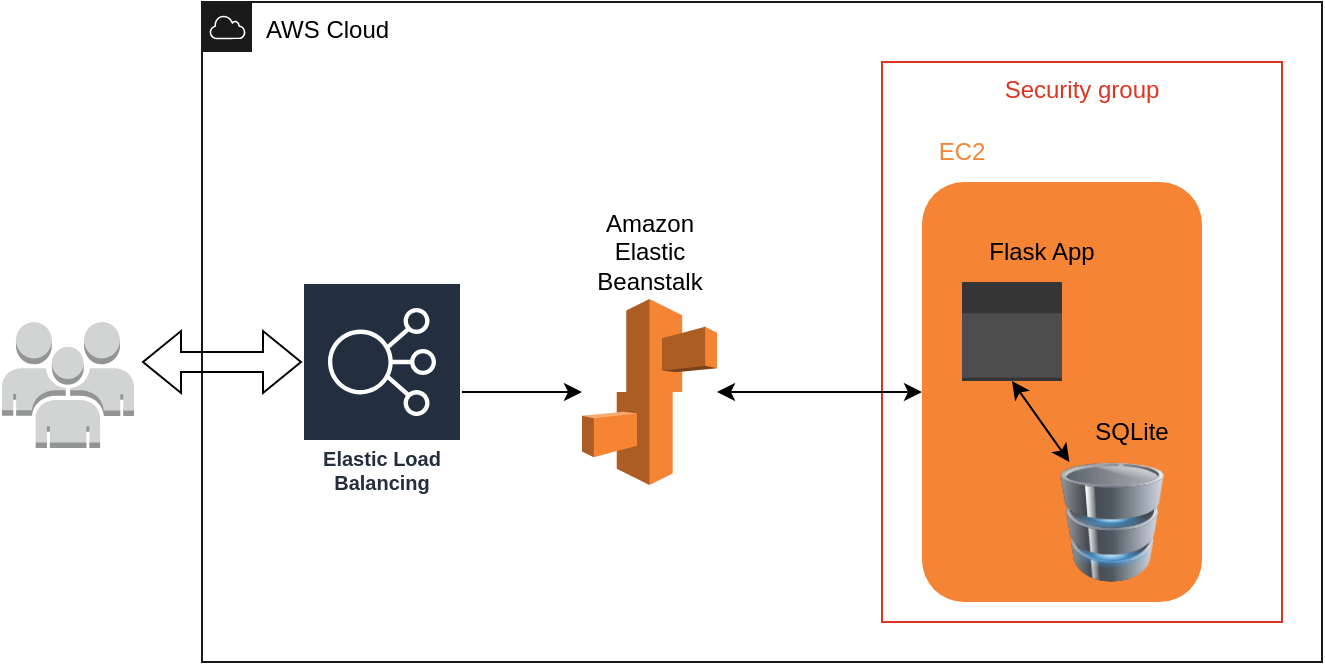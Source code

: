 <mxfile version="21.7.4" type="github">
  <diagram name="Page-1" id="kVDBZ0g_JJDt7dT5dPN7">
    <mxGraphModel dx="1434" dy="774" grid="1" gridSize="10" guides="1" tooltips="1" connect="1" arrows="1" fold="1" page="1" pageScale="1" pageWidth="850" pageHeight="1100" math="0" shadow="0">
      <root>
        <mxCell id="0" />
        <mxCell id="1" parent="0" />
        <mxCell id="qzfVXRtsNQgnUzW1sL9Q-9" value="&lt;font color=&quot;#000000&quot;&gt;AWS Cloud&lt;/font&gt;" style="sketch=0;outlineConnect=0;gradientColor=none;html=1;whiteSpace=wrap;fontSize=12;fontStyle=0;shape=mxgraph.aws4.group;grIcon=mxgraph.aws4.group_aws_cloud;strokeColor=#1A1A1A;fillColor=none;verticalAlign=top;align=left;spacingLeft=30;fontColor=#AAB7B8;dashed=0;" vertex="1" parent="1">
          <mxGeometry x="190" y="250" width="560" height="330" as="geometry" />
        </mxCell>
        <mxCell id="qzfVXRtsNQgnUzW1sL9Q-28" value="" style="group" vertex="1" connectable="0" parent="1">
          <mxGeometry x="240" y="280" width="490" height="280" as="geometry" />
        </mxCell>
        <mxCell id="qzfVXRtsNQgnUzW1sL9Q-3" value="" style="outlineConnect=0;dashed=0;verticalLabelPosition=bottom;verticalAlign=top;align=center;html=1;shape=mxgraph.aws3.elastic_beanstalk;fillColor=#F58534;gradientColor=none;" vertex="1" parent="qzfVXRtsNQgnUzW1sL9Q-28">
          <mxGeometry x="140" y="118.5" width="67.5" height="93" as="geometry" />
        </mxCell>
        <mxCell id="qzfVXRtsNQgnUzW1sL9Q-8" value="Security group" style="fillColor=none;strokeColor=#DD3522;verticalAlign=top;fontStyle=0;fontColor=#DD3522;whiteSpace=wrap;html=1;" vertex="1" parent="qzfVXRtsNQgnUzW1sL9Q-28">
          <mxGeometry x="290" width="200" height="280" as="geometry" />
        </mxCell>
        <mxCell id="qzfVXRtsNQgnUzW1sL9Q-11" value="" style="group;fillColor=none;strokeColor=none;" vertex="1" connectable="0" parent="qzfVXRtsNQgnUzW1sL9Q-28">
          <mxGeometry x="330" y="80" width="120" height="190" as="geometry" />
        </mxCell>
        <mxCell id="qzfVXRtsNQgnUzW1sL9Q-20" value="" style="rounded=1;whiteSpace=wrap;html=1;fillColor=#F58534;strokeColor=none;" vertex="1" parent="qzfVXRtsNQgnUzW1sL9Q-11">
          <mxGeometry x="-20" y="-20" width="140" height="210" as="geometry" />
        </mxCell>
        <mxCell id="qzfVXRtsNQgnUzW1sL9Q-5" value="" style="outlineConnect=0;dashed=0;verticalLabelPosition=bottom;verticalAlign=top;align=center;html=1;shape=mxgraph.aws3.apps;fillColor=#4D4D4D;gradientColor=none;" vertex="1" parent="qzfVXRtsNQgnUzW1sL9Q-11">
          <mxGeometry y="30" width="50" height="49.5" as="geometry" />
        </mxCell>
        <mxCell id="qzfVXRtsNQgnUzW1sL9Q-10" value="Flask App" style="text;html=1;strokeColor=none;fillColor=none;align=center;verticalAlign=middle;whiteSpace=wrap;rounded=0;" vertex="1" parent="qzfVXRtsNQgnUzW1sL9Q-11">
          <mxGeometry x="10" width="60" height="30" as="geometry" />
        </mxCell>
        <mxCell id="qzfVXRtsNQgnUzW1sL9Q-13" value="" style="group" vertex="1" connectable="0" parent="qzfVXRtsNQgnUzW1sL9Q-11">
          <mxGeometry x="45" y="90" width="70" height="90" as="geometry" />
        </mxCell>
        <mxCell id="qzfVXRtsNQgnUzW1sL9Q-6" value="" style="image;html=1;image=img/lib/clip_art/computers/Database_128x128.png" vertex="1" parent="qzfVXRtsNQgnUzW1sL9Q-13">
          <mxGeometry y="30" width="60" height="60" as="geometry" />
        </mxCell>
        <mxCell id="qzfVXRtsNQgnUzW1sL9Q-12" value="SQLite" style="text;html=1;strokeColor=none;fillColor=none;align=center;verticalAlign=middle;whiteSpace=wrap;rounded=0;" vertex="1" parent="qzfVXRtsNQgnUzW1sL9Q-13">
          <mxGeometry x="10" width="60" height="30" as="geometry" />
        </mxCell>
        <mxCell id="qzfVXRtsNQgnUzW1sL9Q-19" value="" style="endArrow=classic;startArrow=classic;html=1;rounded=0;entryX=0.5;entryY=1;entryDx=0;entryDy=0;entryPerimeter=0;" edge="1" parent="qzfVXRtsNQgnUzW1sL9Q-11" source="qzfVXRtsNQgnUzW1sL9Q-6" target="qzfVXRtsNQgnUzW1sL9Q-5">
          <mxGeometry width="50" height="50" relative="1" as="geometry">
            <mxPoint x="-95" y="380" as="sourcePoint" />
            <mxPoint x="-45" y="330" as="targetPoint" />
          </mxGeometry>
        </mxCell>
        <mxCell id="qzfVXRtsNQgnUzW1sL9Q-15" value="Elastic Load Balancing" style="sketch=0;outlineConnect=0;fontColor=#232F3E;gradientColor=none;strokeColor=#ffffff;fillColor=#232F3E;dashed=0;verticalLabelPosition=middle;verticalAlign=bottom;align=center;html=1;whiteSpace=wrap;fontSize=10;fontStyle=1;spacing=3;shape=mxgraph.aws4.productIcon;prIcon=mxgraph.aws4.elastic_load_balancing;" vertex="1" parent="qzfVXRtsNQgnUzW1sL9Q-28">
          <mxGeometry y="110" width="80" height="110" as="geometry" />
        </mxCell>
        <mxCell id="qzfVXRtsNQgnUzW1sL9Q-16" value="" style="endArrow=classic;html=1;rounded=0;" edge="1" parent="qzfVXRtsNQgnUzW1sL9Q-28" source="qzfVXRtsNQgnUzW1sL9Q-15" target="qzfVXRtsNQgnUzW1sL9Q-3">
          <mxGeometry width="50" height="50" relative="1" as="geometry">
            <mxPoint x="210" y="190" as="sourcePoint" />
            <mxPoint x="260" y="130" as="targetPoint" />
          </mxGeometry>
        </mxCell>
        <mxCell id="qzfVXRtsNQgnUzW1sL9Q-18" value="" style="endArrow=classic;startArrow=classic;html=1;rounded=0;" edge="1" parent="qzfVXRtsNQgnUzW1sL9Q-28" source="qzfVXRtsNQgnUzW1sL9Q-3">
          <mxGeometry width="50" height="50" relative="1" as="geometry">
            <mxPoint x="160" y="90" as="sourcePoint" />
            <mxPoint x="310" y="165" as="targetPoint" />
          </mxGeometry>
        </mxCell>
        <mxCell id="qzfVXRtsNQgnUzW1sL9Q-22" value="Amazon Elastic Beanstalk" style="text;html=1;strokeColor=none;fillColor=none;align=center;verticalAlign=middle;whiteSpace=wrap;rounded=0;" vertex="1" parent="qzfVXRtsNQgnUzW1sL9Q-28">
          <mxGeometry x="133.75" y="80" width="80" height="30" as="geometry" />
        </mxCell>
        <mxCell id="qzfVXRtsNQgnUzW1sL9Q-27" value="EC2" style="text;html=1;strokeColor=none;fillColor=none;align=center;verticalAlign=middle;whiteSpace=wrap;rounded=0;fontColor=#F58534;" vertex="1" parent="qzfVXRtsNQgnUzW1sL9Q-28">
          <mxGeometry x="300" y="30" width="60" height="30" as="geometry" />
        </mxCell>
        <mxCell id="qzfVXRtsNQgnUzW1sL9Q-29" value="" style="outlineConnect=0;dashed=0;verticalLabelPosition=bottom;verticalAlign=top;align=center;html=1;shape=mxgraph.aws3.users;fillColor=#D2D3D3;gradientColor=none;" vertex="1" parent="1">
          <mxGeometry x="90" y="410" width="66" height="63" as="geometry" />
        </mxCell>
        <mxCell id="qzfVXRtsNQgnUzW1sL9Q-31" value="&lt;div&gt;&lt;br&gt;&lt;/div&gt;&lt;div&gt;&lt;br&gt;&lt;/div&gt;&lt;div&gt;&lt;br&gt;&lt;/div&gt;&lt;div&gt;&lt;br&gt;&lt;/div&gt;&lt;div&gt;&lt;br&gt;&lt;/div&gt;&lt;div&gt;&lt;br&gt;&lt;/div&gt;&lt;div&gt;&lt;br&gt;&lt;/div&gt;&lt;div&gt;&lt;br&gt;&lt;/div&gt;&lt;div&gt;&lt;br&gt;&lt;/div&gt;&lt;div&gt;&lt;br&gt;&lt;/div&gt;&lt;div&gt;&lt;br&gt;&lt;/div&gt;&lt;div&gt;&lt;br&gt;&lt;/div&gt;&lt;div&gt;&lt;br&gt;&lt;/div&gt;&lt;div&gt;&lt;br&gt;&lt;/div&gt;&lt;div&gt;&lt;br&gt;&lt;/div&gt;&lt;div&gt;&lt;br&gt;&lt;/div&gt;" style="shape=flexArrow;endArrow=classic;startArrow=classic;html=1;rounded=0;" edge="1" parent="1">
          <mxGeometry width="100" height="100" relative="1" as="geometry">
            <mxPoint x="160" y="430" as="sourcePoint" />
            <mxPoint x="240" y="430" as="targetPoint" />
          </mxGeometry>
        </mxCell>
      </root>
    </mxGraphModel>
  </diagram>
</mxfile>
